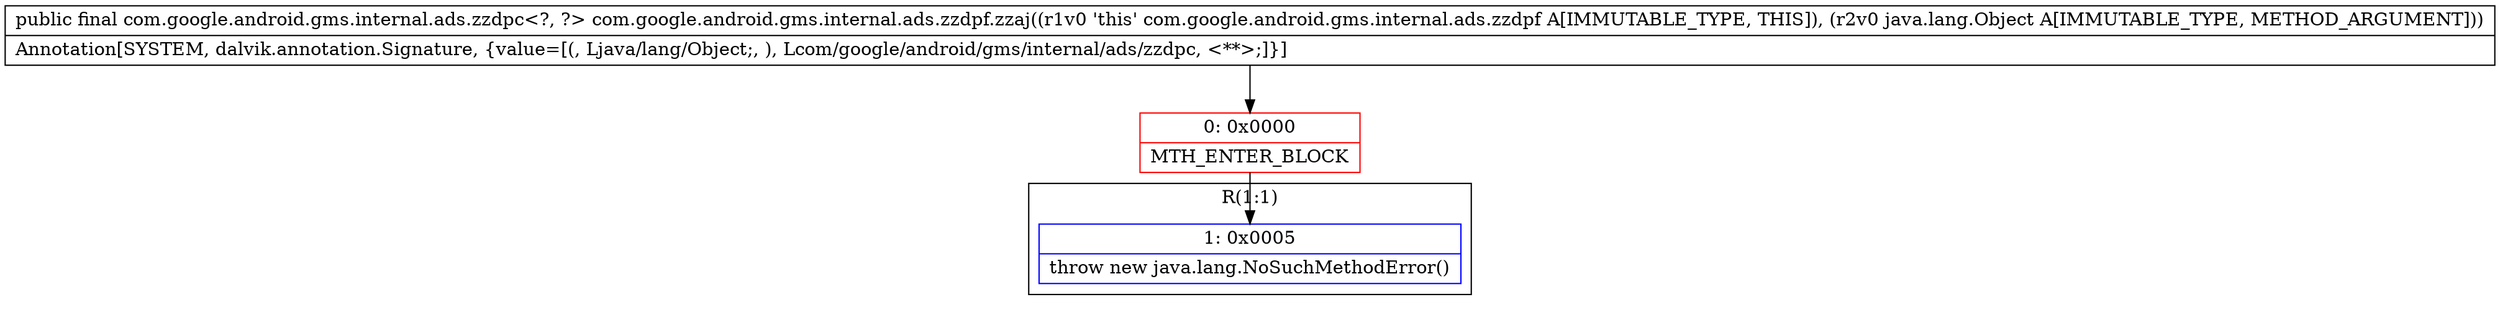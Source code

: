 digraph "CFG forcom.google.android.gms.internal.ads.zzdpf.zzaj(Ljava\/lang\/Object;)Lcom\/google\/android\/gms\/internal\/ads\/zzdpc;" {
subgraph cluster_Region_635584513 {
label = "R(1:1)";
node [shape=record,color=blue];
Node_1 [shape=record,label="{1\:\ 0x0005|throw new java.lang.NoSuchMethodError()\l}"];
}
Node_0 [shape=record,color=red,label="{0\:\ 0x0000|MTH_ENTER_BLOCK\l}"];
MethodNode[shape=record,label="{public final com.google.android.gms.internal.ads.zzdpc\<?, ?\> com.google.android.gms.internal.ads.zzdpf.zzaj((r1v0 'this' com.google.android.gms.internal.ads.zzdpf A[IMMUTABLE_TYPE, THIS]), (r2v0 java.lang.Object A[IMMUTABLE_TYPE, METHOD_ARGUMENT]))  | Annotation[SYSTEM, dalvik.annotation.Signature, \{value=[(, Ljava\/lang\/Object;, ), Lcom\/google\/android\/gms\/internal\/ads\/zzdpc, \<**\>;]\}]\l}"];
MethodNode -> Node_0;
Node_0 -> Node_1;
}

